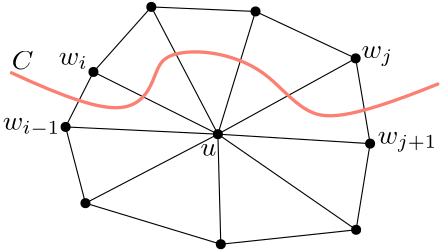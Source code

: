 <?xml version="1.0"?>
<!DOCTYPE ipe SYSTEM "ipe.dtd">
<ipe version="70206" creator="Ipe 7.2.7">
<info created="D:20180928134052" modified="D:20180928134738"/>
<preamble></preamble>
<ipestyle name="basic">
<symbol name="arrow/arc(spx)">
<path stroke="sym-stroke" fill="sym-stroke" pen="sym-pen">
0 0 m
-1 0.333 l
-1 -0.333 l
h
</path>
</symbol>
<symbol name="arrow/farc(spx)">
<path stroke="sym-stroke" fill="white" pen="sym-pen">
0 0 m
-1 0.333 l
-1 -0.333 l
h
</path>
</symbol>
<symbol name="arrow/ptarc(spx)">
<path stroke="sym-stroke" fill="sym-stroke" pen="sym-pen">
0 0 m
-1 0.333 l
-0.8 0 l
-1 -0.333 l
h
</path>
</symbol>
<symbol name="arrow/fptarc(spx)">
<path stroke="sym-stroke" fill="white" pen="sym-pen">
0 0 m
-1 0.333 l
-0.8 0 l
-1 -0.333 l
h
</path>
</symbol>
<symbol name="mark/circle(sx)" transformations="translations">
<path fill="sym-stroke">
0.6 0 0 0.6 0 0 e
0.4 0 0 0.4 0 0 e
</path>
</symbol>
<symbol name="mark/disk(sx)" transformations="translations">
<path fill="sym-stroke">
0.6 0 0 0.6 0 0 e
</path>
</symbol>
<symbol name="mark/fdisk(sfx)" transformations="translations">
<group>
<path fill="sym-fill">
0.5 0 0 0.5 0 0 e
</path>
<path fill="sym-stroke" fillrule="eofill">
0.6 0 0 0.6 0 0 e
0.4 0 0 0.4 0 0 e
</path>
</group>
</symbol>
<symbol name="mark/box(sx)" transformations="translations">
<path fill="sym-stroke" fillrule="eofill">
-0.6 -0.6 m
0.6 -0.6 l
0.6 0.6 l
-0.6 0.6 l
h
-0.4 -0.4 m
0.4 -0.4 l
0.4 0.4 l
-0.4 0.4 l
h
</path>
</symbol>
<symbol name="mark/square(sx)" transformations="translations">
<path fill="sym-stroke">
-0.6 -0.6 m
0.6 -0.6 l
0.6 0.6 l
-0.6 0.6 l
h
</path>
</symbol>
<symbol name="mark/fsquare(sfx)" transformations="translations">
<group>
<path fill="sym-fill">
-0.5 -0.5 m
0.5 -0.5 l
0.5 0.5 l
-0.5 0.5 l
h
</path>
<path fill="sym-stroke" fillrule="eofill">
-0.6 -0.6 m
0.6 -0.6 l
0.6 0.6 l
-0.6 0.6 l
h
-0.4 -0.4 m
0.4 -0.4 l
0.4 0.4 l
-0.4 0.4 l
h
</path>
</group>
</symbol>
<symbol name="mark/cross(sx)" transformations="translations">
<group>
<path fill="sym-stroke">
-0.43 -0.57 m
0.57 0.43 l
0.43 0.57 l
-0.57 -0.43 l
h
</path>
<path fill="sym-stroke">
-0.43 0.57 m
0.57 -0.43 l
0.43 -0.57 l
-0.57 0.43 l
h
</path>
</group>
</symbol>
<symbol name="arrow/fnormal(spx)">
<path stroke="sym-stroke" fill="white" pen="sym-pen">
0 0 m
-1 0.333 l
-1 -0.333 l
h
</path>
</symbol>
<symbol name="arrow/pointed(spx)">
<path stroke="sym-stroke" fill="sym-stroke" pen="sym-pen">
0 0 m
-1 0.333 l
-0.8 0 l
-1 -0.333 l
h
</path>
</symbol>
<symbol name="arrow/fpointed(spx)">
<path stroke="sym-stroke" fill="white" pen="sym-pen">
0 0 m
-1 0.333 l
-0.8 0 l
-1 -0.333 l
h
</path>
</symbol>
<symbol name="arrow/linear(spx)">
<path stroke="sym-stroke" pen="sym-pen">
-1 0.333 m
0 0 l
-1 -0.333 l
</path>
</symbol>
<symbol name="arrow/fdouble(spx)">
<path stroke="sym-stroke" fill="white" pen="sym-pen">
0 0 m
-1 0.333 l
-1 -0.333 l
h
-1 0 m
-2 0.333 l
-2 -0.333 l
h
</path>
</symbol>
<symbol name="arrow/double(spx)">
<path stroke="sym-stroke" fill="sym-stroke" pen="sym-pen">
0 0 m
-1 0.333 l
-1 -0.333 l
h
-1 0 m
-2 0.333 l
-2 -0.333 l
h
</path>
</symbol>
<pen name="heavier" value="0.8"/>
<pen name="fat" value="1.2"/>
<pen name="ultrafat" value="2"/>
<symbolsize name="large" value="5"/>
<symbolsize name="small" value="2"/>
<symbolsize name="tiny" value="1.1"/>
<arrowsize name="large" value="10"/>
<arrowsize name="small" value="5"/>
<arrowsize name="tiny" value="3"/>
<color name="red" value="1 0 0"/>
<color name="green" value="0 1 0"/>
<color name="blue" value="0 0 1"/>
<color name="yellow" value="1 1 0"/>
<color name="orange" value="1 0.647 0"/>
<color name="gold" value="1 0.843 0"/>
<color name="purple" value="0.627 0.125 0.941"/>
<color name="gray" value="0.745"/>
<color name="brown" value="0.647 0.165 0.165"/>
<color name="navy" value="0 0 0.502"/>
<color name="pink" value="1 0.753 0.796"/>
<color name="seagreen" value="0.18 0.545 0.341"/>
<color name="turquoise" value="0.251 0.878 0.816"/>
<color name="violet" value="0.933 0.51 0.933"/>
<color name="darkblue" value="0 0 0.545"/>
<color name="darkcyan" value="0 0.545 0.545"/>
<color name="darkgray" value="0.663"/>
<color name="darkgreen" value="0 0.392 0"/>
<color name="darkmagenta" value="0.545 0 0.545"/>
<color name="darkorange" value="1 0.549 0"/>
<color name="darkred" value="0.545 0 0"/>
<color name="lightblue" value="0.678 0.847 0.902"/>
<color name="lightcyan" value="0.878 1 1"/>
<color name="lightgray" value="0.827"/>
<color name="lightgreen" value="0.565 0.933 0.565"/>
<color name="lightyellow" value="1 1 0.878"/>
<dashstyle name="dashed" value="[4] 0"/>
<dashstyle name="dotted" value="[1 3] 0"/>
<dashstyle name="dash dotted" value="[4 2 1 2] 0"/>
<dashstyle name="dash dot dotted" value="[4 2 1 2 1 2] 0"/>
<textsize name="large" value="\large"/>
<textsize name="Large" value="\Large"/>
<textsize name="LARGE" value="\LARGE"/>
<textsize name="huge" value="\huge"/>
<textsize name="Huge" value="\Huge"/>
<textsize name="small" value="\small"/>
<textsize name="footnote" value="\footnotesize"/>
<textsize name="tiny" value="\tiny"/>
<textstyle name="center" begin="\begin{center}" end="\end{center}"/>
<textstyle name="itemize" begin="\begin{itemize}" end="\end{itemize}"/>
<textstyle name="item" begin="\begin{itemize}\item{}" end="\end{itemize}"/>
<gridsize name="4 pts" value="4"/>
<gridsize name="8 pts (~3 mm)" value="8"/>
<gridsize name="16 pts (~6 mm)" value="16"/>
<gridsize name="32 pts (~12 mm)" value="32"/>
<gridsize name="10 pts (~3.5 mm)" value="10"/>
<gridsize name="20 pts (~7 mm)" value="20"/>
<gridsize name="14 pts (~5 mm)" value="14"/>
<gridsize name="28 pts (~10 mm)" value="28"/>
<gridsize name="56 pts (~20 mm)" value="56"/>
<anglesize name="90 deg" value="90"/>
<anglesize name="60 deg" value="60"/>
<anglesize name="45 deg" value="45"/>
<anglesize name="30 deg" value="30"/>
<anglesize name="22.5 deg" value="22.5"/>
<opacity name="10%" value="0.1"/>
<opacity name="30%" value="0.3"/>
<opacity name="50%" value="0.5"/>
<opacity name="75%" value="0.75"/>
<tiling name="falling" angle="-60" step="4" width="1"/>
<tiling name="rising" angle="30" step="4" width="1"/>
</ipestyle>
<ipestyle name="brew">
<color name="brew1" value="0.941 0.973 1"/>
<color name="brew1" value="0.552 0.827 0.78"/>
<color name="brew2" value="1 1 0.701"/>
<color name="brew3" value="0.745 0.729 0.854"/>
<color name="brew4" value="0.984 0.501 0.447"/>
<color name="brew5" value="0.501 0.694 0.827"/>
<color name="brew6" value="0.992 0.705 0.384"/>
<color name="brew7" value="0.701 0.87 0.411"/>
<color name="brew8" value="0.988 0.803 0.898"/>
</ipestyle>
<page>
<layer name="alpha"/>
<layer name="beta"/>
<layer name="gamma"/>
<view layers="alpha beta" active="alpha"/>
<view layers="alpha gamma" active="beta"/>
<use layer="alpha" matrix="0.7 0 0 0.7 121.038 174.126" name="mark/disk(sx)" pos="400 576" size="normal" stroke="black"/>
<use matrix="0.7 0 0 0.7 121.038 174.126" name="mark/disk(sx)" pos="336 608" size="normal" stroke="black"/>
<use matrix="0.7 0 0 0.7 121.038 174.126" name="mark/disk(sx)" pos="321.68 579.725" size="normal" stroke="black"/>
<use matrix="0.7 0 0 0.7 121.038 174.126" name="mark/disk(sx)" pos="331.888 540.517" size="normal" stroke="black"/>
<use matrix="0.7 0 0 0.7 121.038 174.126" name="mark/disk(sx)" pos="401.488 519.405" size="normal" stroke="black"/>
<use matrix="0.7 0 0 0.7 121.038 174.126" name="mark/disk(sx)" pos="471.087 526.829" size="normal" stroke="black"/>
<use matrix="0.7 0 0 0.7 121.038 174.126" name="mark/disk(sx)" pos="478.279 571.141" size="normal" stroke="black"/>
<use matrix="0.7 0 0 0.7 121.038 174.126" name="mark/disk(sx)" pos="470.855 614.988" size="normal" stroke="black"/>
<use matrix="0.7 0 0 0.7 121.038 174.126" name="mark/disk(sx)" pos="419.351 639.116" size="normal" stroke="black"/>
<use matrix="0.7 0 0 0.7 121.038 174.126" name="mark/disk(sx)" pos="365.76 641.436" size="normal" stroke="black"/>
<path matrix="0.7 0 0 0.7 121.038 174.126" stroke="black">
365.76 641.436 m
400 576 l
</path>
<path matrix="0.7 0 0 0.7 121.038 174.126" stroke="black">
400 576 m
419.351 639.116 l
</path>
<path matrix="0.7 0 0 0.7 121.038 174.126" stroke="black">
400 576 m
470.855 614.988 l
</path>
<path matrix="0.7 0 0 0.7 121.038 174.126" stroke="black">
400 576 m
478.279 571.141 l
</path>
<path matrix="0.7 0 0 0.7 121.038 174.126" stroke="black">
400 576 m
471.087 526.829 l
</path>
<path matrix="0.7 0 0 0.7 121.038 174.126" stroke="black">
400 576 m
401.488 519.405 l
</path>
<path matrix="0.7 0 0 0.7 121.038 174.126" stroke="black">
400 576 m
331.888 540.517 l
</path>
<path matrix="0.7 0 0 0.7 121.038 174.126" stroke="black">
400 576 m
321.68 579.725 l
</path>
<path matrix="0.7 0 0 0.7 121.038 174.126" stroke="black">
400 576 m
336 608 l
</path>
<path matrix="0.7 0 0 0.7 121.038 174.126" stroke="black">
365.76 641.436 m
336 608 l
321.68 579.725 l
331.888 540.517 l
401.488 519.405 l
471.087 526.829 l
478.279 571.141 l
470.855 614.988 l
419.351 639.116 l
365.76 641.436 l
</path>
<text matrix="0.7 0 0 0.7 123.838 183.926" transformations="translations" pos="395.224 556.989" stroke="black" type="label" width="6.187" height="4.57" depth="0.07" halign="right" valign="top" style="math">u</text>
<path layer="beta" matrix="0.7 0 0 0.7 121.038 174.126" stroke="brew4" pen="fat" cap="1">
293.84 607.565 m
321.912 594.573
356.016 583.205
368.08 605.013
370.632 617.308
395.688 619.86
425.383 609.653
443.711 584.829
465.287 582.509
513.079 601.765 c
</path>
<text matrix="0.7 0 0 0.7 111.538 173.326" transformations="translations" pos="307.528 610.349" stroke="black" type="label" width="7.422" height="6.928" depth="0.15" valign="baseline" style="math">C</text>
<path layer="gamma" matrix="0.7 0 0 0.7 121.038 174.126" stroke="brew4" pen="fat">
293.84 607.565 m
339.544 589.701
372.72 583.437
400 576 c
</path>
<path matrix="0.7 0 0 0.7 121.038 174.126" stroke="brew4" pen="fat">
400 576 m
438.607 579.957
470.623 587.381
499.855 592.949
513.079 601.765 c
</path>
<text layer="alpha" matrix="0.7 0 0 0.7 123.838 173.426" transformations="translations" pos="329.104 612.669" stroke="black" type="label" width="10.497" height="4.564" depth="2.1" halign="right" valign="baseline" style="math">w_i</text>
<text matrix="0.7 0 0 0.7 113.87 150.092" transformations="translations" pos="329.104 612.669" stroke="black" type="label" width="19.25" height="4.57" depth="2.1" halign="right" valign="baseline" style="math">w_{i-1}</text>
<text matrix="0.7 0 0 0.7 116.838 173.426" transformations="translations" pos="479.903 616.148" stroke="black" type="label" width="10.883" height="4.564" depth="4.01" valign="baseline" style="math">w_j</text>
<text matrix="0.7 0 0 0.7 121.038 174.126" transformations="translations" pos="482.223 571.141" stroke="black" type="label" width="19.75" height="4.564" depth="4.01" valign="baseline" style="math">w_{j+1}</text>
<text layer="gamma" matrix="0.7 0 0 0.7 111.538 173.326" transformations="translations" pos="307.528 610.349" stroke="black" type="label" width="10.328" height="7.412" depth="0.15" valign="baseline" style="math">C&apos;</text>
</page>
</ipe>
